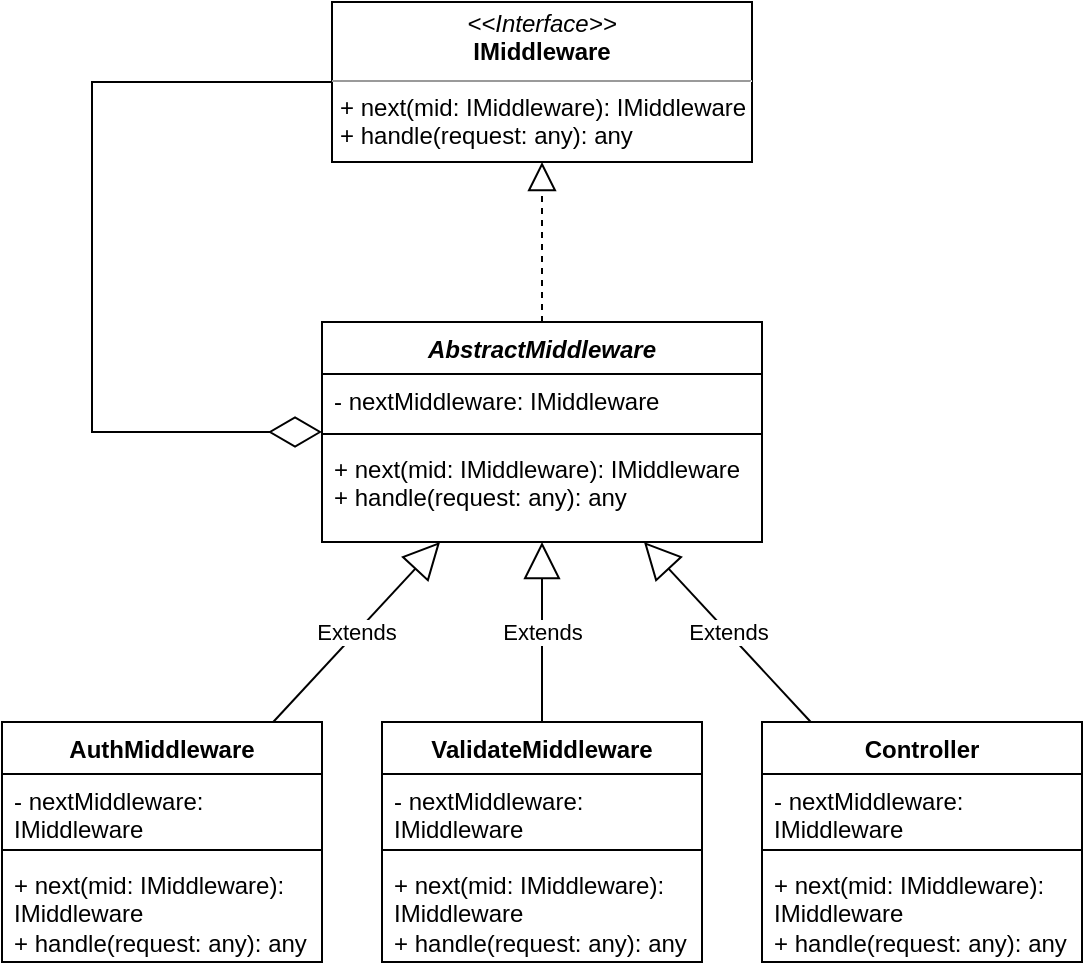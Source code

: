 <mxfile version="21.6.1" type="device">
  <diagram name="Страница 1" id="ytlIUpvn-RbuWrIjG3gp">
    <mxGraphModel dx="1195" dy="712" grid="1" gridSize="10" guides="1" tooltips="1" connect="1" arrows="1" fold="1" page="1" pageScale="1" pageWidth="700" pageHeight="1000" math="0" shadow="0">
      <root>
        <mxCell id="0" />
        <mxCell id="1" parent="0" />
        <mxCell id="IhTaIi4iSuy0v84J9HkL-1" value="&lt;p style=&quot;margin:0px;margin-top:4px;text-align:center;&quot;&gt;&lt;i&gt;&amp;lt;&amp;lt;Interface&amp;gt;&amp;gt;&lt;/i&gt;&lt;br&gt;&lt;b&gt;IMiddleware&lt;/b&gt;&lt;/p&gt;&lt;hr size=&quot;1&quot;&gt;&lt;p style=&quot;margin:0px;margin-left:4px;&quot;&gt;&lt;/p&gt;&lt;p style=&quot;margin:0px;margin-left:4px;&quot;&gt;+ next(mid: IMiddleware): IMiddleware&lt;br&gt;+ handle(request: any): any&lt;/p&gt;" style="verticalAlign=top;align=left;overflow=fill;fontSize=12;fontFamily=Helvetica;html=1;whiteSpace=wrap;" vertex="1" parent="1">
          <mxGeometry x="230" y="20" width="210" height="80" as="geometry" />
        </mxCell>
        <mxCell id="IhTaIi4iSuy0v84J9HkL-2" value="&lt;i&gt;AbstractMiddleware&lt;/i&gt;" style="swimlane;fontStyle=1;align=center;verticalAlign=top;childLayout=stackLayout;horizontal=1;startSize=26;horizontalStack=0;resizeParent=1;resizeParentMax=0;resizeLast=0;collapsible=1;marginBottom=0;whiteSpace=wrap;html=1;" vertex="1" parent="1">
          <mxGeometry x="225" y="180" width="220" height="110" as="geometry" />
        </mxCell>
        <mxCell id="IhTaIi4iSuy0v84J9HkL-3" value="- nextMiddleware: IMiddleware" style="text;strokeColor=none;fillColor=none;align=left;verticalAlign=top;spacingLeft=4;spacingRight=4;overflow=hidden;rotatable=0;points=[[0,0.5],[1,0.5]];portConstraint=eastwest;whiteSpace=wrap;html=1;" vertex="1" parent="IhTaIi4iSuy0v84J9HkL-2">
          <mxGeometry y="26" width="220" height="26" as="geometry" />
        </mxCell>
        <mxCell id="IhTaIi4iSuy0v84J9HkL-4" value="" style="line;strokeWidth=1;fillColor=none;align=left;verticalAlign=middle;spacingTop=-1;spacingLeft=3;spacingRight=3;rotatable=0;labelPosition=right;points=[];portConstraint=eastwest;strokeColor=inherit;" vertex="1" parent="IhTaIi4iSuy0v84J9HkL-2">
          <mxGeometry y="52" width="220" height="8" as="geometry" />
        </mxCell>
        <mxCell id="IhTaIi4iSuy0v84J9HkL-5" value="+ next(mid: IMiddleware): IMiddleware&lt;br style=&quot;border-color: var(--border-color);&quot;&gt;+ handle(request: any): any" style="text;strokeColor=none;fillColor=none;align=left;verticalAlign=top;spacingLeft=4;spacingRight=4;overflow=hidden;rotatable=0;points=[[0,0.5],[1,0.5]];portConstraint=eastwest;whiteSpace=wrap;html=1;" vertex="1" parent="IhTaIi4iSuy0v84J9HkL-2">
          <mxGeometry y="60" width="220" height="50" as="geometry" />
        </mxCell>
        <mxCell id="IhTaIi4iSuy0v84J9HkL-6" value="" style="endArrow=block;dashed=1;endFill=0;endSize=12;html=1;rounded=0;" edge="1" parent="1" source="IhTaIi4iSuy0v84J9HkL-2" target="IhTaIi4iSuy0v84J9HkL-1">
          <mxGeometry width="160" relative="1" as="geometry">
            <mxPoint x="220" y="360" as="sourcePoint" />
            <mxPoint x="380" y="360" as="targetPoint" />
          </mxGeometry>
        </mxCell>
        <mxCell id="IhTaIi4iSuy0v84J9HkL-7" value="" style="endArrow=diamondThin;endFill=0;endSize=24;html=1;rounded=0;edgeStyle=elbowEdgeStyle;" edge="1" parent="1" source="IhTaIi4iSuy0v84J9HkL-1" target="IhTaIi4iSuy0v84J9HkL-2">
          <mxGeometry width="160" relative="1" as="geometry">
            <mxPoint x="30" y="200" as="sourcePoint" />
            <mxPoint x="250" y="350" as="targetPoint" />
            <Array as="points">
              <mxPoint x="110" y="120" />
            </Array>
          </mxGeometry>
        </mxCell>
        <mxCell id="IhTaIi4iSuy0v84J9HkL-8" value="AuthMiddleware" style="swimlane;fontStyle=1;align=center;verticalAlign=top;childLayout=stackLayout;horizontal=1;startSize=26;horizontalStack=0;resizeParent=1;resizeParentMax=0;resizeLast=0;collapsible=1;marginBottom=0;whiteSpace=wrap;html=1;" vertex="1" parent="1">
          <mxGeometry x="65" y="380" width="160" height="120" as="geometry" />
        </mxCell>
        <mxCell id="IhTaIi4iSuy0v84J9HkL-9" value="- nextMiddleware: IMiddleware" style="text;strokeColor=none;fillColor=none;align=left;verticalAlign=top;spacingLeft=4;spacingRight=4;overflow=hidden;rotatable=0;points=[[0,0.5],[1,0.5]];portConstraint=eastwest;whiteSpace=wrap;html=1;" vertex="1" parent="IhTaIi4iSuy0v84J9HkL-8">
          <mxGeometry y="26" width="160" height="34" as="geometry" />
        </mxCell>
        <mxCell id="IhTaIi4iSuy0v84J9HkL-10" value="" style="line;strokeWidth=1;fillColor=none;align=left;verticalAlign=middle;spacingTop=-1;spacingLeft=3;spacingRight=3;rotatable=0;labelPosition=right;points=[];portConstraint=eastwest;strokeColor=inherit;" vertex="1" parent="IhTaIi4iSuy0v84J9HkL-8">
          <mxGeometry y="60" width="160" height="8" as="geometry" />
        </mxCell>
        <mxCell id="IhTaIi4iSuy0v84J9HkL-11" value="+ next(mid: IMiddleware): IMiddleware&lt;br style=&quot;border-color: var(--border-color);&quot;&gt;+ handle(request: any): any" style="text;strokeColor=none;fillColor=none;align=left;verticalAlign=top;spacingLeft=4;spacingRight=4;overflow=hidden;rotatable=0;points=[[0,0.5],[1,0.5]];portConstraint=eastwest;whiteSpace=wrap;html=1;" vertex="1" parent="IhTaIi4iSuy0v84J9HkL-8">
          <mxGeometry y="68" width="160" height="52" as="geometry" />
        </mxCell>
        <mxCell id="IhTaIi4iSuy0v84J9HkL-12" value="ValidateMiddleware" style="swimlane;fontStyle=1;align=center;verticalAlign=top;childLayout=stackLayout;horizontal=1;startSize=26;horizontalStack=0;resizeParent=1;resizeParentMax=0;resizeLast=0;collapsible=1;marginBottom=0;whiteSpace=wrap;html=1;" vertex="1" parent="1">
          <mxGeometry x="255" y="380" width="160" height="120" as="geometry" />
        </mxCell>
        <mxCell id="IhTaIi4iSuy0v84J9HkL-13" value="- nextMiddleware: IMiddleware" style="text;strokeColor=none;fillColor=none;align=left;verticalAlign=top;spacingLeft=4;spacingRight=4;overflow=hidden;rotatable=0;points=[[0,0.5],[1,0.5]];portConstraint=eastwest;whiteSpace=wrap;html=1;" vertex="1" parent="IhTaIi4iSuy0v84J9HkL-12">
          <mxGeometry y="26" width="160" height="34" as="geometry" />
        </mxCell>
        <mxCell id="IhTaIi4iSuy0v84J9HkL-14" value="" style="line;strokeWidth=1;fillColor=none;align=left;verticalAlign=middle;spacingTop=-1;spacingLeft=3;spacingRight=3;rotatable=0;labelPosition=right;points=[];portConstraint=eastwest;strokeColor=inherit;" vertex="1" parent="IhTaIi4iSuy0v84J9HkL-12">
          <mxGeometry y="60" width="160" height="8" as="geometry" />
        </mxCell>
        <mxCell id="IhTaIi4iSuy0v84J9HkL-15" value="+ next(mid: IMiddleware): IMiddleware&lt;br style=&quot;border-color: var(--border-color);&quot;&gt;+ handle(request: any): any" style="text;strokeColor=none;fillColor=none;align=left;verticalAlign=top;spacingLeft=4;spacingRight=4;overflow=hidden;rotatable=0;points=[[0,0.5],[1,0.5]];portConstraint=eastwest;whiteSpace=wrap;html=1;" vertex="1" parent="IhTaIi4iSuy0v84J9HkL-12">
          <mxGeometry y="68" width="160" height="52" as="geometry" />
        </mxCell>
        <mxCell id="IhTaIi4iSuy0v84J9HkL-16" value="Controller" style="swimlane;fontStyle=1;align=center;verticalAlign=top;childLayout=stackLayout;horizontal=1;startSize=26;horizontalStack=0;resizeParent=1;resizeParentMax=0;resizeLast=0;collapsible=1;marginBottom=0;whiteSpace=wrap;html=1;" vertex="1" parent="1">
          <mxGeometry x="445" y="380" width="160" height="120" as="geometry" />
        </mxCell>
        <mxCell id="IhTaIi4iSuy0v84J9HkL-17" value="- nextMiddleware: IMiddleware" style="text;strokeColor=none;fillColor=none;align=left;verticalAlign=top;spacingLeft=4;spacingRight=4;overflow=hidden;rotatable=0;points=[[0,0.5],[1,0.5]];portConstraint=eastwest;whiteSpace=wrap;html=1;" vertex="1" parent="IhTaIi4iSuy0v84J9HkL-16">
          <mxGeometry y="26" width="160" height="34" as="geometry" />
        </mxCell>
        <mxCell id="IhTaIi4iSuy0v84J9HkL-18" value="" style="line;strokeWidth=1;fillColor=none;align=left;verticalAlign=middle;spacingTop=-1;spacingLeft=3;spacingRight=3;rotatable=0;labelPosition=right;points=[];portConstraint=eastwest;strokeColor=inherit;" vertex="1" parent="IhTaIi4iSuy0v84J9HkL-16">
          <mxGeometry y="60" width="160" height="8" as="geometry" />
        </mxCell>
        <mxCell id="IhTaIi4iSuy0v84J9HkL-19" value="+ next(mid: IMiddleware): IMiddleware&lt;br style=&quot;border-color: var(--border-color);&quot;&gt;+ handle(request: any): any" style="text;strokeColor=none;fillColor=none;align=left;verticalAlign=top;spacingLeft=4;spacingRight=4;overflow=hidden;rotatable=0;points=[[0,0.5],[1,0.5]];portConstraint=eastwest;whiteSpace=wrap;html=1;" vertex="1" parent="IhTaIi4iSuy0v84J9HkL-16">
          <mxGeometry y="68" width="160" height="52" as="geometry" />
        </mxCell>
        <mxCell id="IhTaIi4iSuy0v84J9HkL-20" value="Extends" style="endArrow=block;endSize=16;endFill=0;html=1;rounded=0;" edge="1" parent="1" source="IhTaIi4iSuy0v84J9HkL-8" target="IhTaIi4iSuy0v84J9HkL-2">
          <mxGeometry width="160" relative="1" as="geometry">
            <mxPoint x="210" y="340" as="sourcePoint" />
            <mxPoint x="370" y="340" as="targetPoint" />
          </mxGeometry>
        </mxCell>
        <mxCell id="IhTaIi4iSuy0v84J9HkL-21" value="Extends" style="endArrow=block;endSize=16;endFill=0;html=1;rounded=0;" edge="1" parent="1" source="IhTaIi4iSuy0v84J9HkL-12" target="IhTaIi4iSuy0v84J9HkL-2">
          <mxGeometry width="160" relative="1" as="geometry">
            <mxPoint x="310" y="340" as="sourcePoint" />
            <mxPoint x="470" y="340" as="targetPoint" />
          </mxGeometry>
        </mxCell>
        <mxCell id="IhTaIi4iSuy0v84J9HkL-22" value="Extends" style="endArrow=block;endSize=16;endFill=0;html=1;rounded=0;" edge="1" parent="1" source="IhTaIi4iSuy0v84J9HkL-16" target="IhTaIi4iSuy0v84J9HkL-2">
          <mxGeometry width="160" relative="1" as="geometry">
            <mxPoint x="440" y="320" as="sourcePoint" />
            <mxPoint x="600" y="320" as="targetPoint" />
          </mxGeometry>
        </mxCell>
      </root>
    </mxGraphModel>
  </diagram>
</mxfile>
